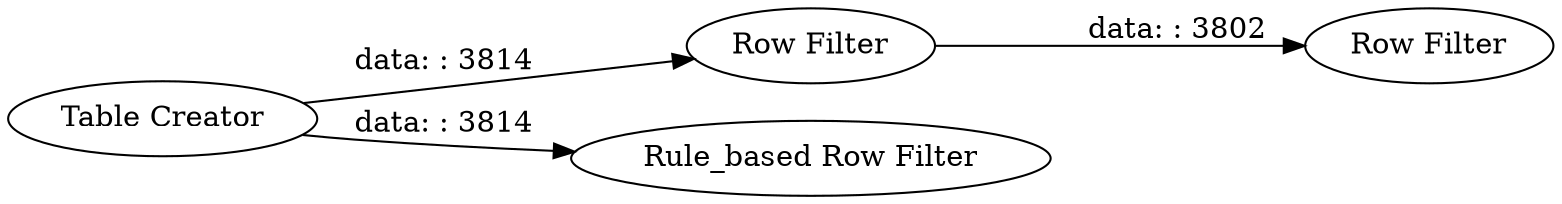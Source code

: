 digraph {
	"7539450249926017347_4" [label="Row Filter"]
	"7539450249926017347_3" [label="Row Filter"]
	"7539450249926017347_1" [label="Table Creator"]
	"7539450249926017347_5" [label="Rule_based Row Filter"]
	"7539450249926017347_1" -> "7539450249926017347_4" [label="data: : 3814"]
	"7539450249926017347_4" -> "7539450249926017347_3" [label="data: : 3802"]
	"7539450249926017347_1" -> "7539450249926017347_5" [label="data: : 3814"]
	rankdir=LR
}

